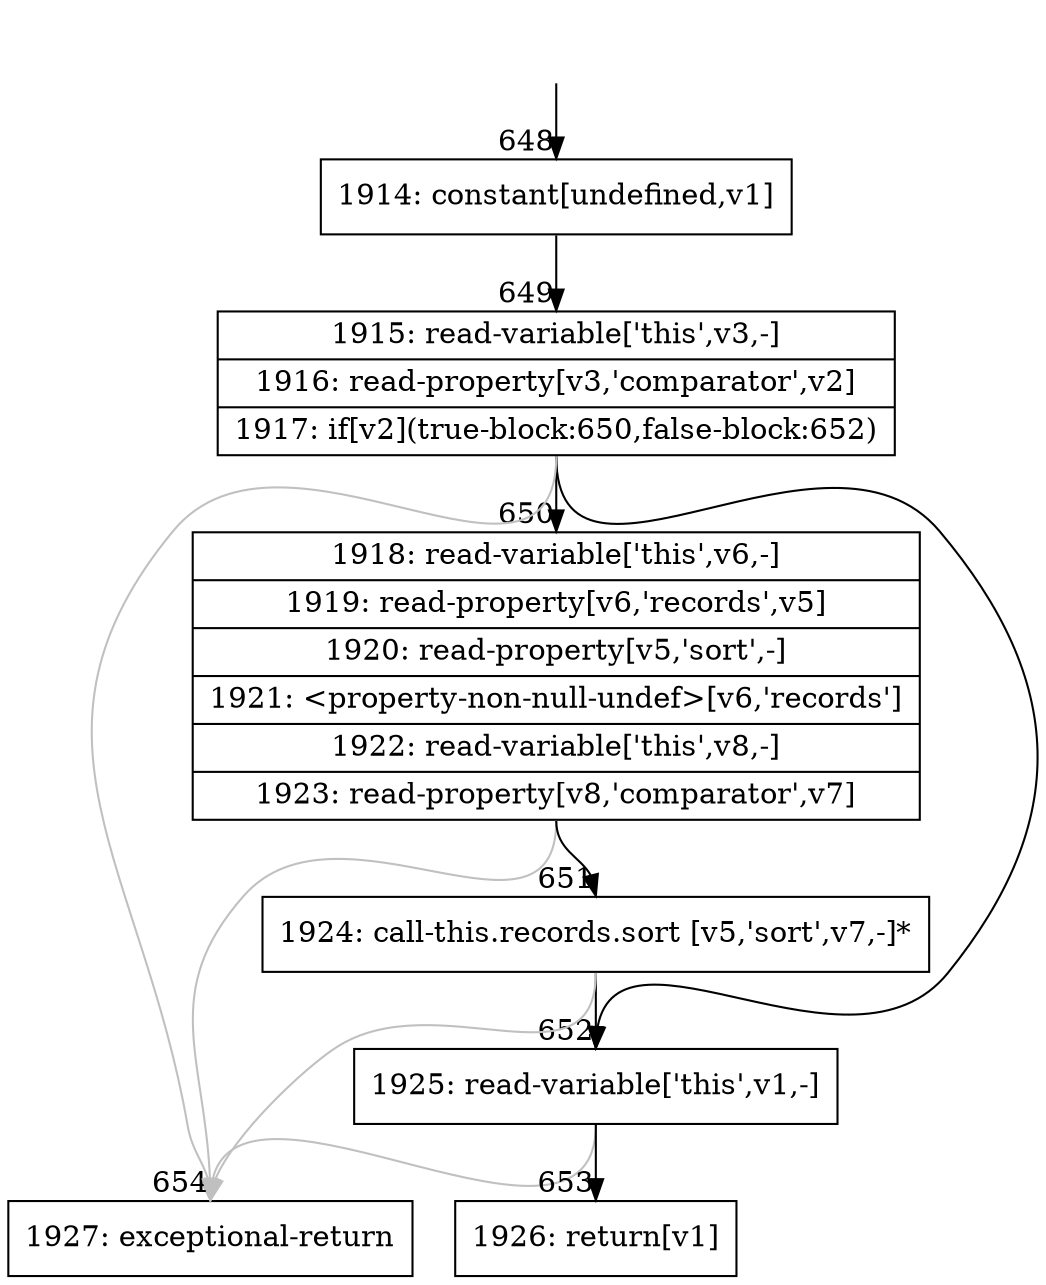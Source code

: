 digraph {
rankdir="TD"
BB_entry58[shape=none,label=""];
BB_entry58 -> BB648 [tailport=s, headport=n, headlabel="    648"]
BB648 [shape=record label="{1914: constant[undefined,v1]}" ] 
BB648 -> BB649 [tailport=s, headport=n, headlabel="      649"]
BB649 [shape=record label="{1915: read-variable['this',v3,-]|1916: read-property[v3,'comparator',v2]|1917: if[v2](true-block:650,false-block:652)}" ] 
BB649 -> BB650 [tailport=s, headport=n, headlabel="      650"]
BB649 -> BB652 [tailport=s, headport=n, headlabel="      652"]
BB649 -> BB654 [tailport=s, headport=n, color=gray, headlabel="      654"]
BB650 [shape=record label="{1918: read-variable['this',v6,-]|1919: read-property[v6,'records',v5]|1920: read-property[v5,'sort',-]|1921: \<property-non-null-undef\>[v6,'records']|1922: read-variable['this',v8,-]|1923: read-property[v8,'comparator',v7]}" ] 
BB650 -> BB651 [tailport=s, headport=n, headlabel="      651"]
BB650 -> BB654 [tailport=s, headport=n, color=gray]
BB651 [shape=record label="{1924: call-this.records.sort [v5,'sort',v7,-]*}" ] 
BB651 -> BB652 [tailport=s, headport=n]
BB651 -> BB654 [tailport=s, headport=n, color=gray]
BB652 [shape=record label="{1925: read-variable['this',v1,-]}" ] 
BB652 -> BB653 [tailport=s, headport=n, headlabel="      653"]
BB652 -> BB654 [tailport=s, headport=n, color=gray]
BB653 [shape=record label="{1926: return[v1]}" ] 
BB654 [shape=record label="{1927: exceptional-return}" ] 
//#$~ 542
}
